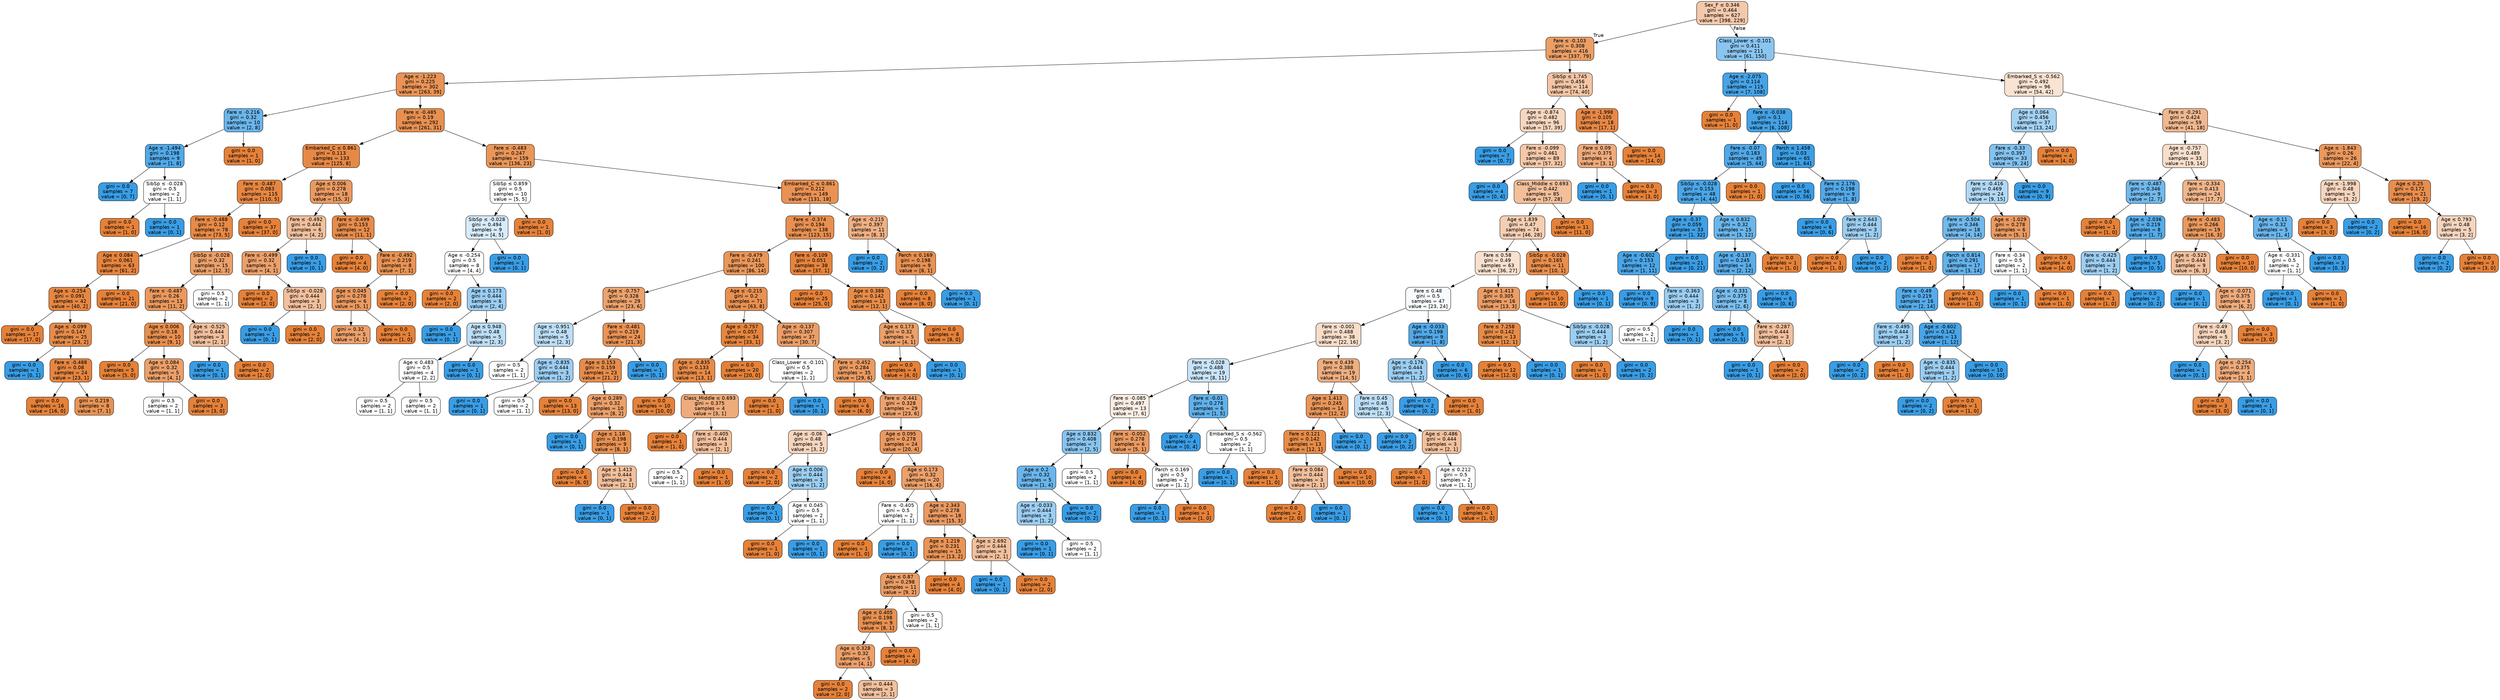 digraph Tree {
node [shape=box, style="filled, rounded", color="black", fontname=helvetica] ;
edge [fontname=helvetica] ;
0 [label=<Sex_F &le; 0.346<br/>gini = 0.464<br/>samples = 627<br/>value = [398, 229]>, fillcolor="#f4c9ab"] ;
1 [label=<Fare &le; -0.103<br/>gini = 0.308<br/>samples = 416<br/>value = [337, 79]>, fillcolor="#eb9f67"] ;
0 -> 1 [labeldistance=2.5, labelangle=45, headlabel="True"] ;
2 [label=<Age &le; -1.223<br/>gini = 0.225<br/>samples = 302<br/>value = [263, 39]>, fillcolor="#e99456"] ;
1 -> 2 ;
3 [label=<Fare &le; -0.216<br/>gini = 0.32<br/>samples = 10<br/>value = [2, 8]>, fillcolor="#6ab6ec"] ;
2 -> 3 ;
4 [label=<Age &le; -1.494<br/>gini = 0.198<br/>samples = 9<br/>value = [1, 8]>, fillcolor="#52a9e8"] ;
3 -> 4 ;
5 [label=<gini = 0.0<br/>samples = 7<br/>value = [0, 7]>, fillcolor="#399de5"] ;
4 -> 5 ;
6 [label=<SibSp &le; -0.028<br/>gini = 0.5<br/>samples = 2<br/>value = [1, 1]>, fillcolor="#ffffff"] ;
4 -> 6 ;
7 [label=<gini = 0.0<br/>samples = 1<br/>value = [1, 0]>, fillcolor="#e58139"] ;
6 -> 7 ;
8 [label=<gini = 0.0<br/>samples = 1<br/>value = [0, 1]>, fillcolor="#399de5"] ;
6 -> 8 ;
9 [label=<gini = 0.0<br/>samples = 1<br/>value = [1, 0]>, fillcolor="#e58139"] ;
3 -> 9 ;
10 [label=<Fare &le; -0.485<br/>gini = 0.19<br/>samples = 292<br/>value = [261, 31]>, fillcolor="#e89051"] ;
2 -> 10 ;
11 [label=<Embarked_C &le; 0.861<br/>gini = 0.113<br/>samples = 133<br/>value = [125, 8]>, fillcolor="#e78946"] ;
10 -> 11 ;
12 [label=<Fare &le; -0.487<br/>gini = 0.083<br/>samples = 115<br/>value = [110, 5]>, fillcolor="#e68742"] ;
11 -> 12 ;
13 [label=<Fare &le; -0.488<br/>gini = 0.12<br/>samples = 78<br/>value = [73, 5]>, fillcolor="#e78a47"] ;
12 -> 13 ;
14 [label=<Age &le; 0.084<br/>gini = 0.061<br/>samples = 63<br/>value = [61, 2]>, fillcolor="#e6853f"] ;
13 -> 14 ;
15 [label=<Age &le; -0.254<br/>gini = 0.091<br/>samples = 42<br/>value = [40, 2]>, fillcolor="#e68743"] ;
14 -> 15 ;
16 [label=<gini = 0.0<br/>samples = 17<br/>value = [17, 0]>, fillcolor="#e58139"] ;
15 -> 16 ;
17 [label=<Age &le; -0.099<br/>gini = 0.147<br/>samples = 25<br/>value = [23, 2]>, fillcolor="#e78c4a"] ;
15 -> 17 ;
18 [label=<gini = 0.0<br/>samples = 1<br/>value = [0, 1]>, fillcolor="#399de5"] ;
17 -> 18 ;
19 [label=<Fare &le; -0.488<br/>gini = 0.08<br/>samples = 24<br/>value = [23, 1]>, fillcolor="#e68642"] ;
17 -> 19 ;
20 [label=<gini = 0.0<br/>samples = 16<br/>value = [16, 0]>, fillcolor="#e58139"] ;
19 -> 20 ;
21 [label=<gini = 0.219<br/>samples = 8<br/>value = [7, 1]>, fillcolor="#e99355"] ;
19 -> 21 ;
22 [label=<gini = 0.0<br/>samples = 21<br/>value = [21, 0]>, fillcolor="#e58139"] ;
14 -> 22 ;
23 [label=<SibSp &le; -0.028<br/>gini = 0.32<br/>samples = 15<br/>value = [12, 3]>, fillcolor="#eca06a"] ;
13 -> 23 ;
24 [label=<Fare &le; -0.487<br/>gini = 0.26<br/>samples = 13<br/>value = [11, 2]>, fillcolor="#ea985d"] ;
23 -> 24 ;
25 [label=<Age &le; 0.006<br/>gini = 0.18<br/>samples = 10<br/>value = [9, 1]>, fillcolor="#e88f4f"] ;
24 -> 25 ;
26 [label=<gini = 0.0<br/>samples = 5<br/>value = [5, 0]>, fillcolor="#e58139"] ;
25 -> 26 ;
27 [label=<Age &le; 0.084<br/>gini = 0.32<br/>samples = 5<br/>value = [4, 1]>, fillcolor="#eca06a"] ;
25 -> 27 ;
28 [label=<gini = 0.5<br/>samples = 2<br/>value = [1, 1]>, fillcolor="#ffffff"] ;
27 -> 28 ;
29 [label=<gini = 0.0<br/>samples = 3<br/>value = [3, 0]>, fillcolor="#e58139"] ;
27 -> 29 ;
30 [label=<Age &le; -0.525<br/>gini = 0.444<br/>samples = 3<br/>value = [2, 1]>, fillcolor="#f2c09c"] ;
24 -> 30 ;
31 [label=<gini = 0.0<br/>samples = 1<br/>value = [0, 1]>, fillcolor="#399de5"] ;
30 -> 31 ;
32 [label=<gini = 0.0<br/>samples = 2<br/>value = [2, 0]>, fillcolor="#e58139"] ;
30 -> 32 ;
33 [label=<gini = 0.5<br/>samples = 2<br/>value = [1, 1]>, fillcolor="#ffffff"] ;
23 -> 33 ;
34 [label=<gini = 0.0<br/>samples = 37<br/>value = [37, 0]>, fillcolor="#e58139"] ;
12 -> 34 ;
35 [label=<Age &le; 0.006<br/>gini = 0.278<br/>samples = 18<br/>value = [15, 3]>, fillcolor="#ea9a61"] ;
11 -> 35 ;
36 [label=<Fare &le; -0.492<br/>gini = 0.444<br/>samples = 6<br/>value = [4, 2]>, fillcolor="#f2c09c"] ;
35 -> 36 ;
37 [label=<Fare &le; -0.499<br/>gini = 0.32<br/>samples = 5<br/>value = [4, 1]>, fillcolor="#eca06a"] ;
36 -> 37 ;
38 [label=<gini = 0.0<br/>samples = 2<br/>value = [2, 0]>, fillcolor="#e58139"] ;
37 -> 38 ;
39 [label=<SibSp &le; -0.028<br/>gini = 0.444<br/>samples = 3<br/>value = [2, 1]>, fillcolor="#f2c09c"] ;
37 -> 39 ;
40 [label=<gini = 0.0<br/>samples = 1<br/>value = [0, 1]>, fillcolor="#399de5"] ;
39 -> 40 ;
41 [label=<gini = 0.0<br/>samples = 2<br/>value = [2, 0]>, fillcolor="#e58139"] ;
39 -> 41 ;
42 [label=<gini = 0.0<br/>samples = 1<br/>value = [0, 1]>, fillcolor="#399de5"] ;
36 -> 42 ;
43 [label=<Fare &le; -0.499<br/>gini = 0.153<br/>samples = 12<br/>value = [11, 1]>, fillcolor="#e78c4b"] ;
35 -> 43 ;
44 [label=<gini = 0.0<br/>samples = 4<br/>value = [4, 0]>, fillcolor="#e58139"] ;
43 -> 44 ;
45 [label=<Fare &le; -0.492<br/>gini = 0.219<br/>samples = 8<br/>value = [7, 1]>, fillcolor="#e99355"] ;
43 -> 45 ;
46 [label=<Age &le; 0.045<br/>gini = 0.278<br/>samples = 6<br/>value = [5, 1]>, fillcolor="#ea9a61"] ;
45 -> 46 ;
47 [label=<gini = 0.32<br/>samples = 5<br/>value = [4, 1]>, fillcolor="#eca06a"] ;
46 -> 47 ;
48 [label=<gini = 0.0<br/>samples = 1<br/>value = [1, 0]>, fillcolor="#e58139"] ;
46 -> 48 ;
49 [label=<gini = 0.0<br/>samples = 2<br/>value = [2, 0]>, fillcolor="#e58139"] ;
45 -> 49 ;
50 [label=<Fare &le; -0.483<br/>gini = 0.247<br/>samples = 159<br/>value = [136, 23]>, fillcolor="#e9965a"] ;
10 -> 50 ;
51 [label=<SibSp &le; 0.859<br/>gini = 0.5<br/>samples = 10<br/>value = [5, 5]>, fillcolor="#ffffff"] ;
50 -> 51 ;
52 [label=<SibSp &le; -0.028<br/>gini = 0.494<br/>samples = 9<br/>value = [4, 5]>, fillcolor="#d7ebfa"] ;
51 -> 52 ;
53 [label=<Age &le; -0.254<br/>gini = 0.5<br/>samples = 8<br/>value = [4, 4]>, fillcolor="#ffffff"] ;
52 -> 53 ;
54 [label=<gini = 0.0<br/>samples = 2<br/>value = [2, 0]>, fillcolor="#e58139"] ;
53 -> 54 ;
55 [label=<Age &le; 0.173<br/>gini = 0.444<br/>samples = 6<br/>value = [2, 4]>, fillcolor="#9ccef2"] ;
53 -> 55 ;
56 [label=<gini = 0.0<br/>samples = 1<br/>value = [0, 1]>, fillcolor="#399de5"] ;
55 -> 56 ;
57 [label=<Age &le; 0.948<br/>gini = 0.48<br/>samples = 5<br/>value = [2, 3]>, fillcolor="#bddef6"] ;
55 -> 57 ;
58 [label=<Age &le; 0.483<br/>gini = 0.5<br/>samples = 4<br/>value = [2, 2]>, fillcolor="#ffffff"] ;
57 -> 58 ;
59 [label=<gini = 0.5<br/>samples = 2<br/>value = [1, 1]>, fillcolor="#ffffff"] ;
58 -> 59 ;
60 [label=<gini = 0.5<br/>samples = 2<br/>value = [1, 1]>, fillcolor="#ffffff"] ;
58 -> 60 ;
61 [label=<gini = 0.0<br/>samples = 1<br/>value = [0, 1]>, fillcolor="#399de5"] ;
57 -> 61 ;
62 [label=<gini = 0.0<br/>samples = 1<br/>value = [0, 1]>, fillcolor="#399de5"] ;
52 -> 62 ;
63 [label=<gini = 0.0<br/>samples = 1<br/>value = [1, 0]>, fillcolor="#e58139"] ;
51 -> 63 ;
64 [label=<Embarked_C &le; 0.861<br/>gini = 0.212<br/>samples = 149<br/>value = [131, 18]>, fillcolor="#e99254"] ;
50 -> 64 ;
65 [label=<Fare &le; -0.374<br/>gini = 0.194<br/>samples = 138<br/>value = [123, 15]>, fillcolor="#e89051"] ;
64 -> 65 ;
66 [label=<Fare &le; -0.479<br/>gini = 0.241<br/>samples = 100<br/>value = [86, 14]>, fillcolor="#e99659"] ;
65 -> 66 ;
67 [label=<Age &le; -0.757<br/>gini = 0.328<br/>samples = 29<br/>value = [23, 6]>, fillcolor="#eca26d"] ;
66 -> 67 ;
68 [label=<Age &le; -0.951<br/>gini = 0.48<br/>samples = 5<br/>value = [2, 3]>, fillcolor="#bddef6"] ;
67 -> 68 ;
69 [label=<gini = 0.5<br/>samples = 2<br/>value = [1, 1]>, fillcolor="#ffffff"] ;
68 -> 69 ;
70 [label=<Age &le; -0.835<br/>gini = 0.444<br/>samples = 3<br/>value = [1, 2]>, fillcolor="#9ccef2"] ;
68 -> 70 ;
71 [label=<gini = 0.0<br/>samples = 1<br/>value = [0, 1]>, fillcolor="#399de5"] ;
70 -> 71 ;
72 [label=<gini = 0.5<br/>samples = 2<br/>value = [1, 1]>, fillcolor="#ffffff"] ;
70 -> 72 ;
73 [label=<Fare &le; -0.481<br/>gini = 0.219<br/>samples = 24<br/>value = [21, 3]>, fillcolor="#e99355"] ;
67 -> 73 ;
74 [label=<Age &le; 0.153<br/>gini = 0.159<br/>samples = 23<br/>value = [21, 2]>, fillcolor="#e78d4c"] ;
73 -> 74 ;
75 [label=<gini = 0.0<br/>samples = 13<br/>value = [13, 0]>, fillcolor="#e58139"] ;
74 -> 75 ;
76 [label=<Age &le; 0.289<br/>gini = 0.32<br/>samples = 10<br/>value = [8, 2]>, fillcolor="#eca06a"] ;
74 -> 76 ;
77 [label=<gini = 0.0<br/>samples = 1<br/>value = [0, 1]>, fillcolor="#399de5"] ;
76 -> 77 ;
78 [label=<Age &le; 1.18<br/>gini = 0.198<br/>samples = 9<br/>value = [8, 1]>, fillcolor="#e89152"] ;
76 -> 78 ;
79 [label=<gini = 0.0<br/>samples = 6<br/>value = [6, 0]>, fillcolor="#e58139"] ;
78 -> 79 ;
80 [label=<Age &le; 1.413<br/>gini = 0.444<br/>samples = 3<br/>value = [2, 1]>, fillcolor="#f2c09c"] ;
78 -> 80 ;
81 [label=<gini = 0.0<br/>samples = 1<br/>value = [0, 1]>, fillcolor="#399de5"] ;
80 -> 81 ;
82 [label=<gini = 0.0<br/>samples = 2<br/>value = [2, 0]>, fillcolor="#e58139"] ;
80 -> 82 ;
83 [label=<gini = 0.0<br/>samples = 1<br/>value = [0, 1]>, fillcolor="#399de5"] ;
73 -> 83 ;
84 [label=<Age &le; -0.215<br/>gini = 0.2<br/>samples = 71<br/>value = [63, 8]>, fillcolor="#e89152"] ;
66 -> 84 ;
85 [label=<Age &le; -0.757<br/>gini = 0.057<br/>samples = 34<br/>value = [33, 1]>, fillcolor="#e6853f"] ;
84 -> 85 ;
86 [label=<Age &le; -0.835<br/>gini = 0.133<br/>samples = 14<br/>value = [13, 1]>, fillcolor="#e78b48"] ;
85 -> 86 ;
87 [label=<gini = 0.0<br/>samples = 10<br/>value = [10, 0]>, fillcolor="#e58139"] ;
86 -> 87 ;
88 [label=<Class_Middle &le; 0.693<br/>gini = 0.375<br/>samples = 4<br/>value = [3, 1]>, fillcolor="#eeab7b"] ;
86 -> 88 ;
89 [label=<gini = 0.0<br/>samples = 1<br/>value = [1, 0]>, fillcolor="#e58139"] ;
88 -> 89 ;
90 [label=<Fare &le; -0.405<br/>gini = 0.444<br/>samples = 3<br/>value = [2, 1]>, fillcolor="#f2c09c"] ;
88 -> 90 ;
91 [label=<gini = 0.5<br/>samples = 2<br/>value = [1, 1]>, fillcolor="#ffffff"] ;
90 -> 91 ;
92 [label=<gini = 0.0<br/>samples = 1<br/>value = [1, 0]>, fillcolor="#e58139"] ;
90 -> 92 ;
93 [label=<gini = 0.0<br/>samples = 20<br/>value = [20, 0]>, fillcolor="#e58139"] ;
85 -> 93 ;
94 [label=<Age &le; -0.137<br/>gini = 0.307<br/>samples = 37<br/>value = [30, 7]>, fillcolor="#eb9e67"] ;
84 -> 94 ;
95 [label=<Class_Lower &le; -0.101<br/>gini = 0.5<br/>samples = 2<br/>value = [1, 1]>, fillcolor="#ffffff"] ;
94 -> 95 ;
96 [label=<gini = 0.0<br/>samples = 1<br/>value = [1, 0]>, fillcolor="#e58139"] ;
95 -> 96 ;
97 [label=<gini = 0.0<br/>samples = 1<br/>value = [0, 1]>, fillcolor="#399de5"] ;
95 -> 97 ;
98 [label=<Fare &le; -0.452<br/>gini = 0.284<br/>samples = 35<br/>value = [29, 6]>, fillcolor="#ea9b62"] ;
94 -> 98 ;
99 [label=<gini = 0.0<br/>samples = 6<br/>value = [6, 0]>, fillcolor="#e58139"] ;
98 -> 99 ;
100 [label=<Fare &le; -0.441<br/>gini = 0.328<br/>samples = 29<br/>value = [23, 6]>, fillcolor="#eca26d"] ;
98 -> 100 ;
101 [label=<Age &le; -0.06<br/>gini = 0.48<br/>samples = 5<br/>value = [3, 2]>, fillcolor="#f6d5bd"] ;
100 -> 101 ;
102 [label=<gini = 0.0<br/>samples = 2<br/>value = [2, 0]>, fillcolor="#e58139"] ;
101 -> 102 ;
103 [label=<Age &le; 0.006<br/>gini = 0.444<br/>samples = 3<br/>value = [1, 2]>, fillcolor="#9ccef2"] ;
101 -> 103 ;
104 [label=<gini = 0.0<br/>samples = 1<br/>value = [0, 1]>, fillcolor="#399de5"] ;
103 -> 104 ;
105 [label=<Age &le; 0.045<br/>gini = 0.5<br/>samples = 2<br/>value = [1, 1]>, fillcolor="#ffffff"] ;
103 -> 105 ;
106 [label=<gini = 0.0<br/>samples = 1<br/>value = [1, 0]>, fillcolor="#e58139"] ;
105 -> 106 ;
107 [label=<gini = 0.0<br/>samples = 1<br/>value = [0, 1]>, fillcolor="#399de5"] ;
105 -> 107 ;
108 [label=<Age &le; 0.095<br/>gini = 0.278<br/>samples = 24<br/>value = [20, 4]>, fillcolor="#ea9a61"] ;
100 -> 108 ;
109 [label=<gini = 0.0<br/>samples = 4<br/>value = [4, 0]>, fillcolor="#e58139"] ;
108 -> 109 ;
110 [label=<Age &le; 0.173<br/>gini = 0.32<br/>samples = 20<br/>value = [16, 4]>, fillcolor="#eca06a"] ;
108 -> 110 ;
111 [label=<Fare &le; -0.405<br/>gini = 0.5<br/>samples = 2<br/>value = [1, 1]>, fillcolor="#ffffff"] ;
110 -> 111 ;
112 [label=<gini = 0.0<br/>samples = 1<br/>value = [1, 0]>, fillcolor="#e58139"] ;
111 -> 112 ;
113 [label=<gini = 0.0<br/>samples = 1<br/>value = [0, 1]>, fillcolor="#399de5"] ;
111 -> 113 ;
114 [label=<Age &le; 2.343<br/>gini = 0.278<br/>samples = 18<br/>value = [15, 3]>, fillcolor="#ea9a61"] ;
110 -> 114 ;
115 [label=<Age &le; 1.219<br/>gini = 0.231<br/>samples = 15<br/>value = [13, 2]>, fillcolor="#e99457"] ;
114 -> 115 ;
116 [label=<Age &le; 0.87<br/>gini = 0.298<br/>samples = 11<br/>value = [9, 2]>, fillcolor="#eb9d65"] ;
115 -> 116 ;
117 [label=<Age &le; 0.405<br/>gini = 0.198<br/>samples = 9<br/>value = [8, 1]>, fillcolor="#e89152"] ;
116 -> 117 ;
118 [label=<Age &le; 0.328<br/>gini = 0.32<br/>samples = 5<br/>value = [4, 1]>, fillcolor="#eca06a"] ;
117 -> 118 ;
119 [label=<gini = 0.0<br/>samples = 2<br/>value = [2, 0]>, fillcolor="#e58139"] ;
118 -> 119 ;
120 [label=<gini = 0.444<br/>samples = 3<br/>value = [2, 1]>, fillcolor="#f2c09c"] ;
118 -> 120 ;
121 [label=<gini = 0.0<br/>samples = 4<br/>value = [4, 0]>, fillcolor="#e58139"] ;
117 -> 121 ;
122 [label=<gini = 0.5<br/>samples = 2<br/>value = [1, 1]>, fillcolor="#ffffff"] ;
116 -> 122 ;
123 [label=<gini = 0.0<br/>samples = 4<br/>value = [4, 0]>, fillcolor="#e58139"] ;
115 -> 123 ;
124 [label=<Age &le; 2.692<br/>gini = 0.444<br/>samples = 3<br/>value = [2, 1]>, fillcolor="#f2c09c"] ;
114 -> 124 ;
125 [label=<gini = 0.0<br/>samples = 1<br/>value = [0, 1]>, fillcolor="#399de5"] ;
124 -> 125 ;
126 [label=<gini = 0.0<br/>samples = 2<br/>value = [2, 0]>, fillcolor="#e58139"] ;
124 -> 126 ;
127 [label=<Fare &le; -0.109<br/>gini = 0.051<br/>samples = 38<br/>value = [37, 1]>, fillcolor="#e6843e"] ;
65 -> 127 ;
128 [label=<gini = 0.0<br/>samples = 25<br/>value = [25, 0]>, fillcolor="#e58139"] ;
127 -> 128 ;
129 [label=<Age &le; 0.386<br/>gini = 0.142<br/>samples = 13<br/>value = [12, 1]>, fillcolor="#e78c49"] ;
127 -> 129 ;
130 [label=<Age &le; 0.173<br/>gini = 0.32<br/>samples = 5<br/>value = [4, 1]>, fillcolor="#eca06a"] ;
129 -> 130 ;
131 [label=<gini = 0.0<br/>samples = 4<br/>value = [4, 0]>, fillcolor="#e58139"] ;
130 -> 131 ;
132 [label=<gini = 0.0<br/>samples = 1<br/>value = [0, 1]>, fillcolor="#399de5"] ;
130 -> 132 ;
133 [label=<gini = 0.0<br/>samples = 8<br/>value = [8, 0]>, fillcolor="#e58139"] ;
129 -> 133 ;
134 [label=<Age &le; -0.215<br/>gini = 0.397<br/>samples = 11<br/>value = [8, 3]>, fillcolor="#efb083"] ;
64 -> 134 ;
135 [label=<gini = 0.0<br/>samples = 2<br/>value = [0, 2]>, fillcolor="#399de5"] ;
134 -> 135 ;
136 [label=<Parch &le; 0.169<br/>gini = 0.198<br/>samples = 9<br/>value = [8, 1]>, fillcolor="#e89152"] ;
134 -> 136 ;
137 [label=<gini = 0.0<br/>samples = 8<br/>value = [8, 0]>, fillcolor="#e58139"] ;
136 -> 137 ;
138 [label=<gini = 0.0<br/>samples = 1<br/>value = [0, 1]>, fillcolor="#399de5"] ;
136 -> 138 ;
139 [label=<SibSp &le; 1.745<br/>gini = 0.456<br/>samples = 114<br/>value = [74, 40]>, fillcolor="#f3c5a4"] ;
1 -> 139 ;
140 [label=<Age &le; -0.874<br/>gini = 0.482<br/>samples = 96<br/>value = [57, 39]>, fillcolor="#f7d7c0"] ;
139 -> 140 ;
141 [label=<gini = 0.0<br/>samples = 7<br/>value = [0, 7]>, fillcolor="#399de5"] ;
140 -> 141 ;
142 [label=<Fare &le; -0.099<br/>gini = 0.461<br/>samples = 89<br/>value = [57, 32]>, fillcolor="#f4c8a8"] ;
140 -> 142 ;
143 [label=<gini = 0.0<br/>samples = 4<br/>value = [0, 4]>, fillcolor="#399de5"] ;
142 -> 143 ;
144 [label=<Class_Middle &le; 0.693<br/>gini = 0.442<br/>samples = 85<br/>value = [57, 28]>, fillcolor="#f2bf9a"] ;
142 -> 144 ;
145 [label=<Age &le; 1.839<br/>gini = 0.47<br/>samples = 74<br/>value = [46, 28]>, fillcolor="#f5ceb2"] ;
144 -> 145 ;
146 [label=<Fare &le; 0.58<br/>gini = 0.49<br/>samples = 63<br/>value = [36, 27]>, fillcolor="#f8e0ce"] ;
145 -> 146 ;
147 [label=<Fare &le; 0.48<br/>gini = 0.5<br/>samples = 47<br/>value = [23, 24]>, fillcolor="#f7fbfe"] ;
146 -> 147 ;
148 [label=<Fare &le; -0.001<br/>gini = 0.488<br/>samples = 38<br/>value = [22, 16]>, fillcolor="#f8ddc9"] ;
147 -> 148 ;
149 [label=<Fare &le; -0.028<br/>gini = 0.488<br/>samples = 19<br/>value = [8, 11]>, fillcolor="#c9e4f8"] ;
148 -> 149 ;
150 [label=<Fare &le; -0.085<br/>gini = 0.497<br/>samples = 13<br/>value = [7, 6]>, fillcolor="#fbede3"] ;
149 -> 150 ;
151 [label=<Age &le; 0.832<br/>gini = 0.408<br/>samples = 7<br/>value = [2, 5]>, fillcolor="#88c4ef"] ;
150 -> 151 ;
152 [label=<Age &le; 0.2<br/>gini = 0.32<br/>samples = 5<br/>value = [1, 4]>, fillcolor="#6ab6ec"] ;
151 -> 152 ;
153 [label=<Age &le; -0.033<br/>gini = 0.444<br/>samples = 3<br/>value = [1, 2]>, fillcolor="#9ccef2"] ;
152 -> 153 ;
154 [label=<gini = 0.0<br/>samples = 1<br/>value = [0, 1]>, fillcolor="#399de5"] ;
153 -> 154 ;
155 [label=<gini = 0.5<br/>samples = 2<br/>value = [1, 1]>, fillcolor="#ffffff"] ;
153 -> 155 ;
156 [label=<gini = 0.0<br/>samples = 2<br/>value = [0, 2]>, fillcolor="#399de5"] ;
152 -> 156 ;
157 [label=<gini = 0.5<br/>samples = 2<br/>value = [1, 1]>, fillcolor="#ffffff"] ;
151 -> 157 ;
158 [label=<Fare &le; -0.052<br/>gini = 0.278<br/>samples = 6<br/>value = [5, 1]>, fillcolor="#ea9a61"] ;
150 -> 158 ;
159 [label=<gini = 0.0<br/>samples = 4<br/>value = [4, 0]>, fillcolor="#e58139"] ;
158 -> 159 ;
160 [label=<Parch &le; 0.169<br/>gini = 0.5<br/>samples = 2<br/>value = [1, 1]>, fillcolor="#ffffff"] ;
158 -> 160 ;
161 [label=<gini = 0.0<br/>samples = 1<br/>value = [0, 1]>, fillcolor="#399de5"] ;
160 -> 161 ;
162 [label=<gini = 0.0<br/>samples = 1<br/>value = [1, 0]>, fillcolor="#e58139"] ;
160 -> 162 ;
163 [label=<Fare &le; -0.01<br/>gini = 0.278<br/>samples = 6<br/>value = [1, 5]>, fillcolor="#61b1ea"] ;
149 -> 163 ;
164 [label=<gini = 0.0<br/>samples = 4<br/>value = [0, 4]>, fillcolor="#399de5"] ;
163 -> 164 ;
165 [label=<Embarked_S &le; -0.562<br/>gini = 0.5<br/>samples = 2<br/>value = [1, 1]>, fillcolor="#ffffff"] ;
163 -> 165 ;
166 [label=<gini = 0.0<br/>samples = 1<br/>value = [0, 1]>, fillcolor="#399de5"] ;
165 -> 166 ;
167 [label=<gini = 0.0<br/>samples = 1<br/>value = [1, 0]>, fillcolor="#e58139"] ;
165 -> 167 ;
168 [label=<Fare &le; 0.439<br/>gini = 0.388<br/>samples = 19<br/>value = [14, 5]>, fillcolor="#eeae80"] ;
148 -> 168 ;
169 [label=<Age &le; 1.413<br/>gini = 0.245<br/>samples = 14<br/>value = [12, 2]>, fillcolor="#e9965a"] ;
168 -> 169 ;
170 [label=<Fare &le; 0.121<br/>gini = 0.142<br/>samples = 13<br/>value = [12, 1]>, fillcolor="#e78c49"] ;
169 -> 170 ;
171 [label=<Fare &le; 0.084<br/>gini = 0.444<br/>samples = 3<br/>value = [2, 1]>, fillcolor="#f2c09c"] ;
170 -> 171 ;
172 [label=<gini = 0.0<br/>samples = 2<br/>value = [2, 0]>, fillcolor="#e58139"] ;
171 -> 172 ;
173 [label=<gini = 0.0<br/>samples = 1<br/>value = [0, 1]>, fillcolor="#399de5"] ;
171 -> 173 ;
174 [label=<gini = 0.0<br/>samples = 10<br/>value = [10, 0]>, fillcolor="#e58139"] ;
170 -> 174 ;
175 [label=<gini = 0.0<br/>samples = 1<br/>value = [0, 1]>, fillcolor="#399de5"] ;
169 -> 175 ;
176 [label=<Fare &le; 0.45<br/>gini = 0.48<br/>samples = 5<br/>value = [2, 3]>, fillcolor="#bddef6"] ;
168 -> 176 ;
177 [label=<gini = 0.0<br/>samples = 2<br/>value = [0, 2]>, fillcolor="#399de5"] ;
176 -> 177 ;
178 [label=<Age &le; -0.486<br/>gini = 0.444<br/>samples = 3<br/>value = [2, 1]>, fillcolor="#f2c09c"] ;
176 -> 178 ;
179 [label=<gini = 0.0<br/>samples = 1<br/>value = [1, 0]>, fillcolor="#e58139"] ;
178 -> 179 ;
180 [label=<Age &le; 0.212<br/>gini = 0.5<br/>samples = 2<br/>value = [1, 1]>, fillcolor="#ffffff"] ;
178 -> 180 ;
181 [label=<gini = 0.0<br/>samples = 1<br/>value = [0, 1]>, fillcolor="#399de5"] ;
180 -> 181 ;
182 [label=<gini = 0.0<br/>samples = 1<br/>value = [1, 0]>, fillcolor="#e58139"] ;
180 -> 182 ;
183 [label=<Age &le; -0.033<br/>gini = 0.198<br/>samples = 9<br/>value = [1, 8]>, fillcolor="#52a9e8"] ;
147 -> 183 ;
184 [label=<Age &le; -0.176<br/>gini = 0.444<br/>samples = 3<br/>value = [1, 2]>, fillcolor="#9ccef2"] ;
183 -> 184 ;
185 [label=<gini = 0.0<br/>samples = 2<br/>value = [0, 2]>, fillcolor="#399de5"] ;
184 -> 185 ;
186 [label=<gini = 0.0<br/>samples = 1<br/>value = [1, 0]>, fillcolor="#e58139"] ;
184 -> 186 ;
187 [label=<gini = 0.0<br/>samples = 6<br/>value = [0, 6]>, fillcolor="#399de5"] ;
183 -> 187 ;
188 [label=<Age &le; 1.413<br/>gini = 0.305<br/>samples = 16<br/>value = [13, 3]>, fillcolor="#eb9e67"] ;
146 -> 188 ;
189 [label=<Fare &le; 7.258<br/>gini = 0.142<br/>samples = 13<br/>value = [12, 1]>, fillcolor="#e78c49"] ;
188 -> 189 ;
190 [label=<gini = 0.0<br/>samples = 12<br/>value = [12, 0]>, fillcolor="#e58139"] ;
189 -> 190 ;
191 [label=<gini = 0.0<br/>samples = 1<br/>value = [0, 1]>, fillcolor="#399de5"] ;
189 -> 191 ;
192 [label=<SibSp &le; -0.028<br/>gini = 0.444<br/>samples = 3<br/>value = [1, 2]>, fillcolor="#9ccef2"] ;
188 -> 192 ;
193 [label=<gini = 0.0<br/>samples = 1<br/>value = [1, 0]>, fillcolor="#e58139"] ;
192 -> 193 ;
194 [label=<gini = 0.0<br/>samples = 2<br/>value = [0, 2]>, fillcolor="#399de5"] ;
192 -> 194 ;
195 [label=<SibSp &le; -0.028<br/>gini = 0.165<br/>samples = 11<br/>value = [10, 1]>, fillcolor="#e88e4d"] ;
145 -> 195 ;
196 [label=<gini = 0.0<br/>samples = 10<br/>value = [10, 0]>, fillcolor="#e58139"] ;
195 -> 196 ;
197 [label=<gini = 0.0<br/>samples = 1<br/>value = [0, 1]>, fillcolor="#399de5"] ;
195 -> 197 ;
198 [label=<gini = 0.0<br/>samples = 11<br/>value = [11, 0]>, fillcolor="#e58139"] ;
144 -> 198 ;
199 [label=<Age &le; -1.998<br/>gini = 0.105<br/>samples = 18<br/>value = [17, 1]>, fillcolor="#e78845"] ;
139 -> 199 ;
200 [label=<Fare &le; 0.09<br/>gini = 0.375<br/>samples = 4<br/>value = [3, 1]>, fillcolor="#eeab7b"] ;
199 -> 200 ;
201 [label=<gini = 0.0<br/>samples = 1<br/>value = [0, 1]>, fillcolor="#399de5"] ;
200 -> 201 ;
202 [label=<gini = 0.0<br/>samples = 3<br/>value = [3, 0]>, fillcolor="#e58139"] ;
200 -> 202 ;
203 [label=<gini = 0.0<br/>samples = 14<br/>value = [14, 0]>, fillcolor="#e58139"] ;
199 -> 203 ;
204 [label=<Class_Lower &le; -0.101<br/>gini = 0.411<br/>samples = 211<br/>value = [61, 150]>, fillcolor="#8ac5f0"] ;
0 -> 204 [labeldistance=2.5, labelangle=-45, headlabel="False"] ;
205 [label=<Age &le; -2.075<br/>gini = 0.114<br/>samples = 115<br/>value = [7, 108]>, fillcolor="#46a3e7"] ;
204 -> 205 ;
206 [label=<gini = 0.0<br/>samples = 1<br/>value = [1, 0]>, fillcolor="#e58139"] ;
205 -> 206 ;
207 [label=<Fare &le; -0.038<br/>gini = 0.1<br/>samples = 114<br/>value = [6, 108]>, fillcolor="#44a2e6"] ;
205 -> 207 ;
208 [label=<Fare &le; -0.07<br/>gini = 0.183<br/>samples = 49<br/>value = [5, 44]>, fillcolor="#50a8e8"] ;
207 -> 208 ;
209 [label=<SibSp &le; -0.028<br/>gini = 0.153<br/>samples = 48<br/>value = [4, 44]>, fillcolor="#4ba6e7"] ;
208 -> 209 ;
210 [label=<Age &le; -0.37<br/>gini = 0.059<br/>samples = 33<br/>value = [1, 32]>, fillcolor="#3fa0e6"] ;
209 -> 210 ;
211 [label=<Age &le; -0.602<br/>gini = 0.153<br/>samples = 12<br/>value = [1, 11]>, fillcolor="#4ba6e7"] ;
210 -> 211 ;
212 [label=<gini = 0.0<br/>samples = 9<br/>value = [0, 9]>, fillcolor="#399de5"] ;
211 -> 212 ;
213 [label=<Fare &le; -0.363<br/>gini = 0.444<br/>samples = 3<br/>value = [1, 2]>, fillcolor="#9ccef2"] ;
211 -> 213 ;
214 [label=<gini = 0.5<br/>samples = 2<br/>value = [1, 1]>, fillcolor="#ffffff"] ;
213 -> 214 ;
215 [label=<gini = 0.0<br/>samples = 1<br/>value = [0, 1]>, fillcolor="#399de5"] ;
213 -> 215 ;
216 [label=<gini = 0.0<br/>samples = 21<br/>value = [0, 21]>, fillcolor="#399de5"] ;
210 -> 216 ;
217 [label=<Age &le; 0.832<br/>gini = 0.32<br/>samples = 15<br/>value = [3, 12]>, fillcolor="#6ab6ec"] ;
209 -> 217 ;
218 [label=<Age &le; -0.137<br/>gini = 0.245<br/>samples = 14<br/>value = [2, 12]>, fillcolor="#5aade9"] ;
217 -> 218 ;
219 [label=<Age &le; -0.331<br/>gini = 0.375<br/>samples = 8<br/>value = [2, 6]>, fillcolor="#7bbeee"] ;
218 -> 219 ;
220 [label=<gini = 0.0<br/>samples = 5<br/>value = [0, 5]>, fillcolor="#399de5"] ;
219 -> 220 ;
221 [label=<Fare &le; -0.287<br/>gini = 0.444<br/>samples = 3<br/>value = [2, 1]>, fillcolor="#f2c09c"] ;
219 -> 221 ;
222 [label=<gini = 0.0<br/>samples = 1<br/>value = [0, 1]>, fillcolor="#399de5"] ;
221 -> 222 ;
223 [label=<gini = 0.0<br/>samples = 2<br/>value = [2, 0]>, fillcolor="#e58139"] ;
221 -> 223 ;
224 [label=<gini = 0.0<br/>samples = 6<br/>value = [0, 6]>, fillcolor="#399de5"] ;
218 -> 224 ;
225 [label=<gini = 0.0<br/>samples = 1<br/>value = [1, 0]>, fillcolor="#e58139"] ;
217 -> 225 ;
226 [label=<gini = 0.0<br/>samples = 1<br/>value = [1, 0]>, fillcolor="#e58139"] ;
208 -> 226 ;
227 [label=<Parch &le; 1.458<br/>gini = 0.03<br/>samples = 65<br/>value = [1, 64]>, fillcolor="#3c9fe5"] ;
207 -> 227 ;
228 [label=<gini = 0.0<br/>samples = 56<br/>value = [0, 56]>, fillcolor="#399de5"] ;
227 -> 228 ;
229 [label=<Fare &le; 2.176<br/>gini = 0.198<br/>samples = 9<br/>value = [1, 8]>, fillcolor="#52a9e8"] ;
227 -> 229 ;
230 [label=<gini = 0.0<br/>samples = 6<br/>value = [0, 6]>, fillcolor="#399de5"] ;
229 -> 230 ;
231 [label=<Fare &le; 2.643<br/>gini = 0.444<br/>samples = 3<br/>value = [1, 2]>, fillcolor="#9ccef2"] ;
229 -> 231 ;
232 [label=<gini = 0.0<br/>samples = 1<br/>value = [1, 0]>, fillcolor="#e58139"] ;
231 -> 232 ;
233 [label=<gini = 0.0<br/>samples = 2<br/>value = [0, 2]>, fillcolor="#399de5"] ;
231 -> 233 ;
234 [label=<Embarked_S &le; -0.562<br/>gini = 0.492<br/>samples = 96<br/>value = [54, 42]>, fillcolor="#f9e3d3"] ;
204 -> 234 ;
235 [label=<Age &le; 0.064<br/>gini = 0.456<br/>samples = 37<br/>value = [13, 24]>, fillcolor="#a4d2f3"] ;
234 -> 235 ;
236 [label=<Fare &le; -0.33<br/>gini = 0.397<br/>samples = 33<br/>value = [9, 24]>, fillcolor="#83c2ef"] ;
235 -> 236 ;
237 [label=<Fare &le; -0.416<br/>gini = 0.469<br/>samples = 24<br/>value = [9, 15]>, fillcolor="#b0d8f5"] ;
236 -> 237 ;
238 [label=<Fare &le; -0.504<br/>gini = 0.346<br/>samples = 18<br/>value = [4, 14]>, fillcolor="#72b9ec"] ;
237 -> 238 ;
239 [label=<gini = 0.0<br/>samples = 1<br/>value = [1, 0]>, fillcolor="#e58139"] ;
238 -> 239 ;
240 [label=<Parch &le; 0.814<br/>gini = 0.291<br/>samples = 17<br/>value = [3, 14]>, fillcolor="#63b2eb"] ;
238 -> 240 ;
241 [label=<Fare &le; -0.49<br/>gini = 0.219<br/>samples = 16<br/>value = [2, 14]>, fillcolor="#55abe9"] ;
240 -> 241 ;
242 [label=<Fare &le; -0.495<br/>gini = 0.444<br/>samples = 3<br/>value = [1, 2]>, fillcolor="#9ccef2"] ;
241 -> 242 ;
243 [label=<gini = 0.0<br/>samples = 2<br/>value = [0, 2]>, fillcolor="#399de5"] ;
242 -> 243 ;
244 [label=<gini = 0.0<br/>samples = 1<br/>value = [1, 0]>, fillcolor="#e58139"] ;
242 -> 244 ;
245 [label=<Age &le; -0.602<br/>gini = 0.142<br/>samples = 13<br/>value = [1, 12]>, fillcolor="#49a5e7"] ;
241 -> 245 ;
246 [label=<Age &le; -0.835<br/>gini = 0.444<br/>samples = 3<br/>value = [1, 2]>, fillcolor="#9ccef2"] ;
245 -> 246 ;
247 [label=<gini = 0.0<br/>samples = 2<br/>value = [0, 2]>, fillcolor="#399de5"] ;
246 -> 247 ;
248 [label=<gini = 0.0<br/>samples = 1<br/>value = [1, 0]>, fillcolor="#e58139"] ;
246 -> 248 ;
249 [label=<gini = 0.0<br/>samples = 10<br/>value = [0, 10]>, fillcolor="#399de5"] ;
245 -> 249 ;
250 [label=<gini = 0.0<br/>samples = 1<br/>value = [1, 0]>, fillcolor="#e58139"] ;
240 -> 250 ;
251 [label=<Age &le; -1.029<br/>gini = 0.278<br/>samples = 6<br/>value = [5, 1]>, fillcolor="#ea9a61"] ;
237 -> 251 ;
252 [label=<Fare &le; -0.34<br/>gini = 0.5<br/>samples = 2<br/>value = [1, 1]>, fillcolor="#ffffff"] ;
251 -> 252 ;
253 [label=<gini = 0.0<br/>samples = 1<br/>value = [0, 1]>, fillcolor="#399de5"] ;
252 -> 253 ;
254 [label=<gini = 0.0<br/>samples = 1<br/>value = [1, 0]>, fillcolor="#e58139"] ;
252 -> 254 ;
255 [label=<gini = 0.0<br/>samples = 4<br/>value = [4, 0]>, fillcolor="#e58139"] ;
251 -> 255 ;
256 [label=<gini = 0.0<br/>samples = 9<br/>value = [0, 9]>, fillcolor="#399de5"] ;
236 -> 256 ;
257 [label=<gini = 0.0<br/>samples = 4<br/>value = [4, 0]>, fillcolor="#e58139"] ;
235 -> 257 ;
258 [label=<Fare &le; -0.291<br/>gini = 0.424<br/>samples = 59<br/>value = [41, 18]>, fillcolor="#f0b890"] ;
234 -> 258 ;
259 [label=<Age &le; -0.757<br/>gini = 0.489<br/>samples = 33<br/>value = [19, 14]>, fillcolor="#f8decb"] ;
258 -> 259 ;
260 [label=<Fare &le; -0.487<br/>gini = 0.346<br/>samples = 9<br/>value = [2, 7]>, fillcolor="#72b9ec"] ;
259 -> 260 ;
261 [label=<gini = 0.0<br/>samples = 1<br/>value = [1, 0]>, fillcolor="#e58139"] ;
260 -> 261 ;
262 [label=<Age &le; -2.036<br/>gini = 0.219<br/>samples = 8<br/>value = [1, 7]>, fillcolor="#55abe9"] ;
260 -> 262 ;
263 [label=<Fare &le; -0.425<br/>gini = 0.444<br/>samples = 3<br/>value = [1, 2]>, fillcolor="#9ccef2"] ;
262 -> 263 ;
264 [label=<gini = 0.0<br/>samples = 1<br/>value = [1, 0]>, fillcolor="#e58139"] ;
263 -> 264 ;
265 [label=<gini = 0.0<br/>samples = 2<br/>value = [0, 2]>, fillcolor="#399de5"] ;
263 -> 265 ;
266 [label=<gini = 0.0<br/>samples = 5<br/>value = [0, 5]>, fillcolor="#399de5"] ;
262 -> 266 ;
267 [label=<Fare &le; -0.334<br/>gini = 0.413<br/>samples = 24<br/>value = [17, 7]>, fillcolor="#f0b58b"] ;
259 -> 267 ;
268 [label=<Fare &le; -0.483<br/>gini = 0.266<br/>samples = 19<br/>value = [16, 3]>, fillcolor="#ea995e"] ;
267 -> 268 ;
269 [label=<Age &le; -0.525<br/>gini = 0.444<br/>samples = 9<br/>value = [6, 3]>, fillcolor="#f2c09c"] ;
268 -> 269 ;
270 [label=<gini = 0.0<br/>samples = 1<br/>value = [0, 1]>, fillcolor="#399de5"] ;
269 -> 270 ;
271 [label=<Age &le; -0.071<br/>gini = 0.375<br/>samples = 8<br/>value = [6, 2]>, fillcolor="#eeab7b"] ;
269 -> 271 ;
272 [label=<Fare &le; -0.49<br/>gini = 0.48<br/>samples = 5<br/>value = [3, 2]>, fillcolor="#f6d5bd"] ;
271 -> 272 ;
273 [label=<gini = 0.0<br/>samples = 1<br/>value = [0, 1]>, fillcolor="#399de5"] ;
272 -> 273 ;
274 [label=<Age &le; -0.254<br/>gini = 0.375<br/>samples = 4<br/>value = [3, 1]>, fillcolor="#eeab7b"] ;
272 -> 274 ;
275 [label=<gini = 0.0<br/>samples = 3<br/>value = [3, 0]>, fillcolor="#e58139"] ;
274 -> 275 ;
276 [label=<gini = 0.0<br/>samples = 1<br/>value = [0, 1]>, fillcolor="#399de5"] ;
274 -> 276 ;
277 [label=<gini = 0.0<br/>samples = 3<br/>value = [3, 0]>, fillcolor="#e58139"] ;
271 -> 277 ;
278 [label=<gini = 0.0<br/>samples = 10<br/>value = [10, 0]>, fillcolor="#e58139"] ;
268 -> 278 ;
279 [label=<Age &le; -0.11<br/>gini = 0.32<br/>samples = 5<br/>value = [1, 4]>, fillcolor="#6ab6ec"] ;
267 -> 279 ;
280 [label=<Age &le; -0.331<br/>gini = 0.5<br/>samples = 2<br/>value = [1, 1]>, fillcolor="#ffffff"] ;
279 -> 280 ;
281 [label=<gini = 0.0<br/>samples = 1<br/>value = [0, 1]>, fillcolor="#399de5"] ;
280 -> 281 ;
282 [label=<gini = 0.0<br/>samples = 1<br/>value = [1, 0]>, fillcolor="#e58139"] ;
280 -> 282 ;
283 [label=<gini = 0.0<br/>samples = 3<br/>value = [0, 3]>, fillcolor="#399de5"] ;
279 -> 283 ;
284 [label=<Age &le; -1.843<br/>gini = 0.26<br/>samples = 26<br/>value = [22, 4]>, fillcolor="#ea985d"] ;
258 -> 284 ;
285 [label=<Age &le; -1.998<br/>gini = 0.48<br/>samples = 5<br/>value = [3, 2]>, fillcolor="#f6d5bd"] ;
284 -> 285 ;
286 [label=<gini = 0.0<br/>samples = 3<br/>value = [3, 0]>, fillcolor="#e58139"] ;
285 -> 286 ;
287 [label=<gini = 0.0<br/>samples = 2<br/>value = [0, 2]>, fillcolor="#399de5"] ;
285 -> 287 ;
288 [label=<Age &le; 0.25<br/>gini = 0.172<br/>samples = 21<br/>value = [19, 2]>, fillcolor="#e88e4e"] ;
284 -> 288 ;
289 [label=<gini = 0.0<br/>samples = 16<br/>value = [16, 0]>, fillcolor="#e58139"] ;
288 -> 289 ;
290 [label=<Age &le; 0.793<br/>gini = 0.48<br/>samples = 5<br/>value = [3, 2]>, fillcolor="#f6d5bd"] ;
288 -> 290 ;
291 [label=<gini = 0.0<br/>samples = 2<br/>value = [0, 2]>, fillcolor="#399de5"] ;
290 -> 291 ;
292 [label=<gini = 0.0<br/>samples = 3<br/>value = [3, 0]>, fillcolor="#e58139"] ;
290 -> 292 ;
}